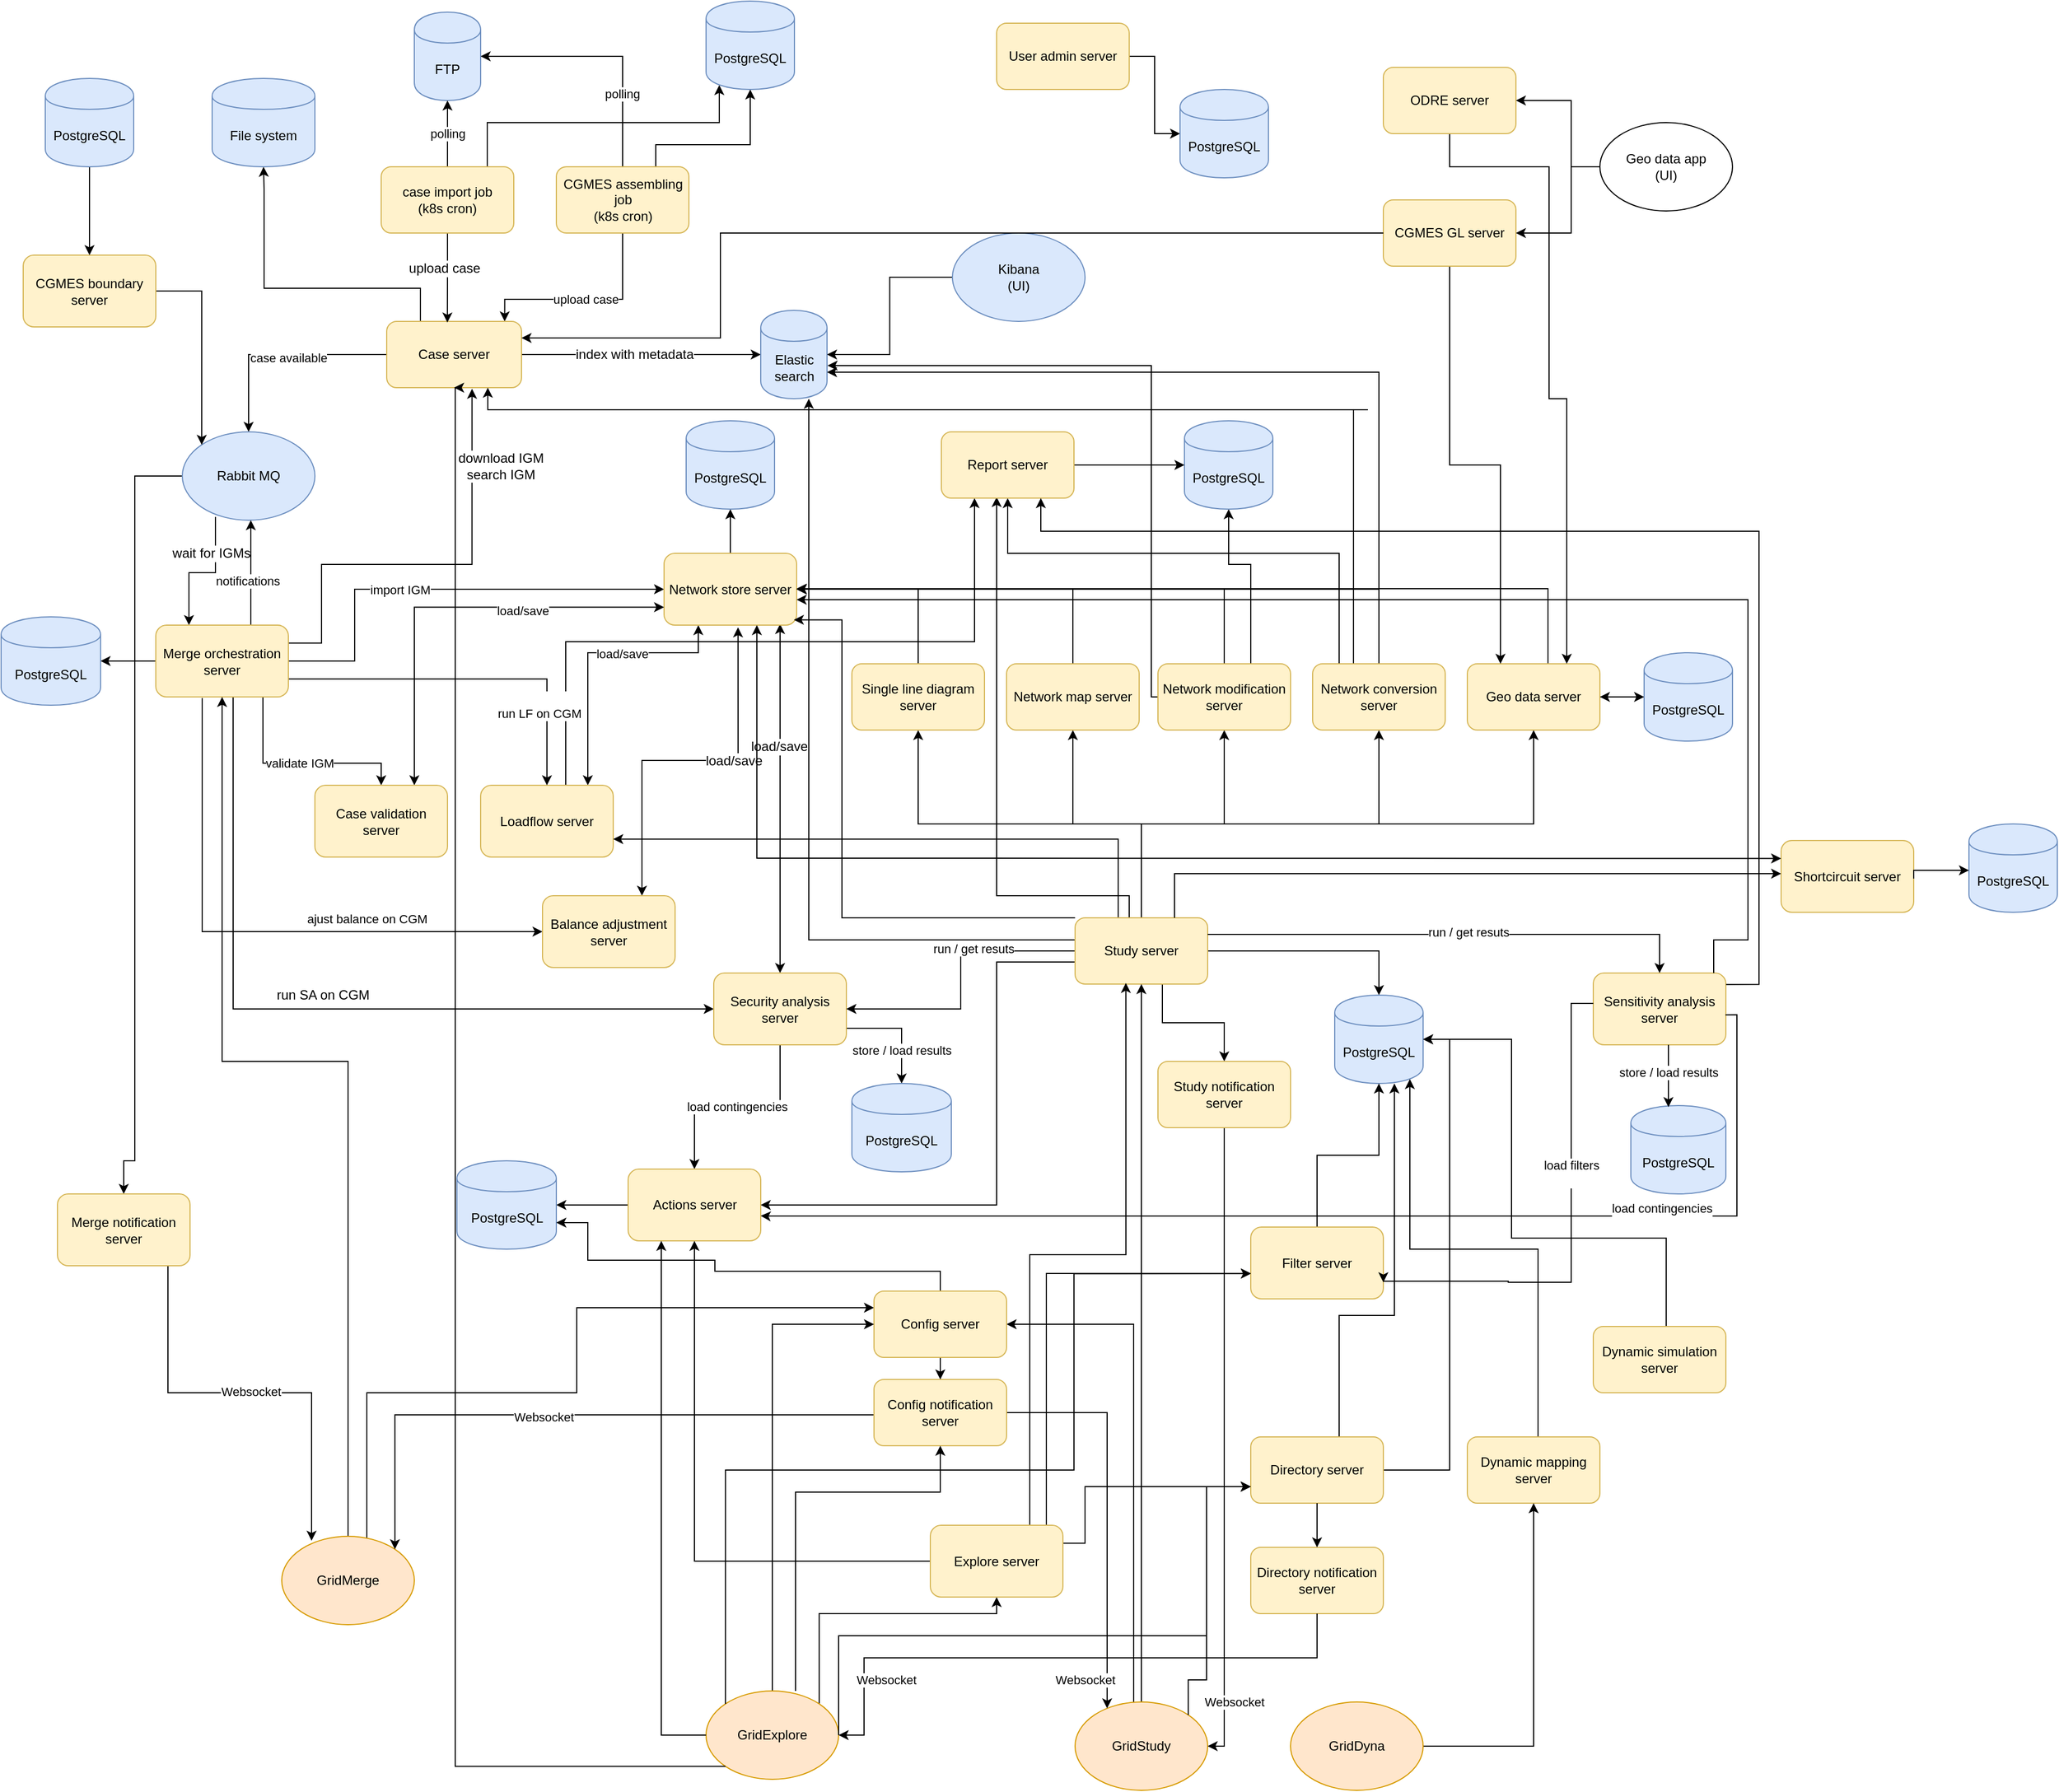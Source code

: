 <mxfile version="20.8.20" type="device"><diagram id="nZ52ACv4BuAKX4Gc4Oga" name="Page-1"><mxGraphModel dx="2002" dy="1135" grid="1" gridSize="10" guides="1" tooltips="1" connect="1" arrows="1" fold="1" page="1" pageScale="1" pageWidth="1654" pageHeight="2336" math="0" shadow="0"><root><mxCell id="0"/><mxCell id="1" parent="0"/><mxCell id="-lcH-714XWrCng2hsg_k-27" style="edgeStyle=orthogonalEdgeStyle;rounded=0;orthogonalLoop=1;jettySize=auto;html=1;strokeColor=#000000;fontColor=#000000;" parent="1" source="-lcH-714XWrCng2hsg_k-1" target="-lcH-714XWrCng2hsg_k-23" edge="1"><mxGeometry relative="1" as="geometry"/></mxCell><mxCell id="-lcH-714XWrCng2hsg_k-28" value="index with metadata" style="text;html=1;align=center;verticalAlign=middle;resizable=0;points=[];labelBackgroundColor=#ffffff;" parent="-lcH-714XWrCng2hsg_k-27" vertex="1" connectable="0"><mxGeometry x="0.434" relative="1" as="geometry"><mxPoint x="-53.5" as="offset"/></mxGeometry></mxCell><mxCell id="YNeChLyI82NpCaiBGggI-13" style="edgeStyle=orthogonalEdgeStyle;rounded=0;orthogonalLoop=1;jettySize=auto;html=1;startArrow=none;startFill=0;strokeColor=#000000;fontColor=#000000;" parent="1" source="-lcH-714XWrCng2hsg_k-1" target="-lcH-714XWrCng2hsg_k-2" edge="1"><mxGeometry relative="1" as="geometry"/></mxCell><mxCell id="YNeChLyI82NpCaiBGggI-14" value="case available" style="edgeLabel;html=1;align=center;verticalAlign=middle;resizable=0;points=[];fontColor=#000000;" parent="YNeChLyI82NpCaiBGggI-13" vertex="1" connectable="0"><mxGeometry x="-0.087" y="3" relative="1" as="geometry"><mxPoint as="offset"/></mxGeometry></mxCell><mxCell id="YNeChLyI82NpCaiBGggI-18" value="upload case" style="edgeStyle=orthogonalEdgeStyle;rounded=0;orthogonalLoop=1;jettySize=auto;html=1;entryX=0.5;entryY=1;entryDx=0;entryDy=0;startArrow=classic;startFill=1;strokeColor=#000000;fontColor=#000000;exitX=0.875;exitY=0;exitDx=0;exitDy=0;exitPerimeter=0;endArrow=none;endFill=0;" parent="1" source="-lcH-714XWrCng2hsg_k-1" target="YNeChLyI82NpCaiBGggI-17" edge="1"><mxGeometry relative="1" as="geometry"><Array as="points"><mxPoint x="525" y="270"/><mxPoint x="632" y="270"/></Array></mxGeometry></mxCell><mxCell id="gnLXbhwJznotGgnq6ZsX-46" style="edgeStyle=orthogonalEdgeStyle;rounded=0;orthogonalLoop=1;jettySize=auto;html=1;entryX=0.5;entryY=1;entryDx=0;entryDy=0;exitX=0.25;exitY=0;exitDx=0;exitDy=0;" parent="1" source="-lcH-714XWrCng2hsg_k-1" target="gnLXbhwJznotGgnq6ZsX-47" edge="1"><mxGeometry relative="1" as="geometry"><Array as="points"><mxPoint x="448" y="260"/><mxPoint x="307" y="260"/><mxPoint x="307" y="170"/></Array><mxPoint x="800" y="170" as="targetPoint"/><mxPoint x="400" y="270" as="sourcePoint"/></mxGeometry></mxCell><mxCell id="-lcH-714XWrCng2hsg_k-1" value="Case server" style="rounded=1;whiteSpace=wrap;html=1;fillColor=#fff2cc;strokeColor=#d6b656;" parent="1" vertex="1"><mxGeometry x="418" y="290" width="122" height="60" as="geometry"/></mxCell><mxCell id="-lcH-714XWrCng2hsg_k-19" style="edgeStyle=orthogonalEdgeStyle;rounded=0;orthogonalLoop=1;jettySize=auto;html=1;fontColor=#FF33FF;entryX=0.25;entryY=0;entryDx=0;entryDy=0;exitX=0.25;exitY=0.963;exitDx=0;exitDy=0;exitPerimeter=0;" parent="1" source="-lcH-714XWrCng2hsg_k-2" target="f9GNQP5eCho-4kWKBRWq-1" edge="1"><mxGeometry relative="1" as="geometry"><mxPoint x="234" y="470" as="sourcePoint"/><mxPoint x="269" y="520" as="targetPoint"/></mxGeometry></mxCell><mxCell id="-lcH-714XWrCng2hsg_k-20" value="wait for IGMs" style="text;html=1;align=center;verticalAlign=middle;resizable=0;points=[];labelBackgroundColor=#ffffff;" parent="-lcH-714XWrCng2hsg_k-19" vertex="1" connectable="0"><mxGeometry x="0.12" y="22" relative="1" as="geometry"><mxPoint x="13.54" y="-39.5" as="offset"/></mxGeometry></mxCell><mxCell id="YNeChLyI82NpCaiBGggI-10" style="edgeStyle=orthogonalEdgeStyle;rounded=0;orthogonalLoop=1;jettySize=auto;html=1;entryX=0.5;entryY=0;entryDx=0;entryDy=0;startArrow=none;startFill=0;exitX=0;exitY=0.5;exitDx=0;exitDy=0;" parent="1" source="-lcH-714XWrCng2hsg_k-2" target="YNeChLyI82NpCaiBGggI-9" edge="1"><mxGeometry relative="1" as="geometry"><Array as="points"><mxPoint x="190" y="430"/><mxPoint x="190" y="1050"/></Array></mxGeometry></mxCell><mxCell id="-lcH-714XWrCng2hsg_k-2" value="Rabbit MQ" style="ellipse;whiteSpace=wrap;html=1;fillColor=#dae8fc;strokeColor=#6c8ebf;" parent="1" vertex="1"><mxGeometry x="233" y="390" width="120" height="80" as="geometry"/></mxCell><mxCell id="-lcH-714XWrCng2hsg_k-8" value="FTP" style="shape=cylinder;whiteSpace=wrap;html=1;boundedLbl=1;backgroundOutline=1;fillColor=#dae8fc;strokeColor=#6c8ebf;" parent="1" vertex="1"><mxGeometry x="443" y="10" width="60" height="80" as="geometry"/></mxCell><mxCell id="-lcH-714XWrCng2hsg_k-13" style="edgeStyle=orthogonalEdgeStyle;rounded=0;orthogonalLoop=1;jettySize=auto;html=1;entryX=0.45;entryY=0.017;entryDx=0;entryDy=0;entryPerimeter=0;" parent="1" source="-lcH-714XWrCng2hsg_k-9" target="-lcH-714XWrCng2hsg_k-1" edge="1"><mxGeometry relative="1" as="geometry"/></mxCell><mxCell id="-lcH-714XWrCng2hsg_k-14" value="upload case" style="text;html=1;align=center;verticalAlign=middle;resizable=0;points=[];labelBackgroundColor=#ffffff;" parent="-lcH-714XWrCng2hsg_k-13" vertex="1" connectable="0"><mxGeometry x="-0.223" y="-3" relative="1" as="geometry"><mxPoint as="offset"/></mxGeometry></mxCell><mxCell id="f9GNQP5eCho-4kWKBRWq-10" style="edgeStyle=orthogonalEdgeStyle;rounded=0;orthogonalLoop=1;jettySize=auto;html=1;entryX=0.15;entryY=0.95;entryDx=0;entryDy=0;entryPerimeter=0;" parent="1" source="-lcH-714XWrCng2hsg_k-9" target="EGy42DPzkl6_A8lIJ_Wb-2" edge="1"><mxGeometry relative="1" as="geometry"><Array as="points"><mxPoint x="509" y="110"/><mxPoint x="719" y="110"/></Array><mxPoint x="720" y="60" as="targetPoint"/></mxGeometry></mxCell><mxCell id="YNeChLyI82NpCaiBGggI-22" value="polling" style="edgeStyle=orthogonalEdgeStyle;rounded=0;orthogonalLoop=1;jettySize=auto;html=1;entryX=0.5;entryY=1;entryDx=0;entryDy=0;startArrow=none;startFill=0;endArrow=classic;endFill=1;strokeColor=#000000;fontColor=#000000;" parent="1" source="-lcH-714XWrCng2hsg_k-9" target="-lcH-714XWrCng2hsg_k-8" edge="1"><mxGeometry relative="1" as="geometry"/></mxCell><mxCell id="-lcH-714XWrCng2hsg_k-9" value="&lt;div&gt;case import job&lt;br&gt;&lt;/div&gt;&lt;div&gt;(k8s cron)&lt;/div&gt;" style="rounded=1;whiteSpace=wrap;html=1;fillColor=#fff2cc;strokeColor=#d6b656;" parent="1" vertex="1"><mxGeometry x="413" y="150" width="120" height="60" as="geometry"/></mxCell><mxCell id="-lcH-714XWrCng2hsg_k-21" style="edgeStyle=orthogonalEdgeStyle;rounded=0;orthogonalLoop=1;jettySize=auto;html=1;entryX=0.633;entryY=1.017;entryDx=0;entryDy=0;entryPerimeter=0;exitX=1;exitY=0.25;exitDx=0;exitDy=0;" parent="1" source="f9GNQP5eCho-4kWKBRWq-1" target="-lcH-714XWrCng2hsg_k-1" edge="1"><mxGeometry relative="1" as="geometry"><Array as="points"><mxPoint x="359" y="581"/><mxPoint x="359" y="510"/><mxPoint x="495" y="510"/></Array></mxGeometry></mxCell><mxCell id="-lcH-714XWrCng2hsg_k-22" value="&lt;div&gt;download IGM&lt;/div&gt;&lt;div&gt;search IGM&lt;br&gt;&lt;/div&gt;" style="text;html=1;align=center;verticalAlign=middle;resizable=0;points=[];labelBackgroundColor=#ffffff;" parent="-lcH-714XWrCng2hsg_k-21" vertex="1" connectable="0"><mxGeometry x="0.368" y="1" relative="1" as="geometry"><mxPoint x="27" y="-56" as="offset"/></mxGeometry></mxCell><mxCell id="-lcH-714XWrCng2hsg_k-34" value="import IGM" style="edgeStyle=orthogonalEdgeStyle;rounded=0;orthogonalLoop=1;jettySize=auto;html=1;entryX=0;entryY=0.5;entryDx=0;entryDy=0;strokeColor=#000000;fontColor=#000000;exitX=1;exitY=0.5;exitDx=0;exitDy=0;" parent="1" source="f9GNQP5eCho-4kWKBRWq-1" target="-lcH-714XWrCng2hsg_k-30" edge="1"><mxGeometry x="-0.18" relative="1" as="geometry"><Array as="points"><mxPoint x="389" y="598"/><mxPoint x="389" y="533"/></Array><mxPoint as="offset"/></mxGeometry></mxCell><mxCell id="-lcH-714XWrCng2hsg_k-35" value="ajust balance on CGM" style="edgeStyle=orthogonalEdgeStyle;rounded=0;orthogonalLoop=1;jettySize=auto;html=1;entryX=0;entryY=0.5;entryDx=0;entryDy=0;strokeColor=#000000;fontColor=#000000;exitX=0.35;exitY=1.015;exitDx=0;exitDy=0;exitPerimeter=0;" parent="1" source="f9GNQP5eCho-4kWKBRWq-1" target="-lcH-714XWrCng2hsg_k-32" edge="1"><mxGeometry x="0.388" y="13" relative="1" as="geometry"><mxPoint y="1" as="offset"/></mxGeometry></mxCell><mxCell id="-lcH-714XWrCng2hsg_k-36" style="edgeStyle=orthogonalEdgeStyle;rounded=0;orthogonalLoop=1;jettySize=auto;html=1;exitX=0.583;exitY=1;exitDx=0;exitDy=0;entryX=0;entryY=0.5;entryDx=0;entryDy=0;strokeColor=#000000;fontColor=#000000;exitPerimeter=0;" parent="1" source="f9GNQP5eCho-4kWKBRWq-1" target="-lcH-714XWrCng2hsg_k-33" edge="1"><mxGeometry relative="1" as="geometry"/></mxCell><mxCell id="-lcH-714XWrCng2hsg_k-37" value="run SA on CGM" style="text;html=1;align=center;verticalAlign=middle;resizable=0;points=[];labelBackgroundColor=#ffffff;fontColor=#000000;" parent="-lcH-714XWrCng2hsg_k-36" vertex="1" connectable="0"><mxGeometry x="-0.3" relative="1" as="geometry"><mxPoint x="81" y="19" as="offset"/></mxGeometry></mxCell><mxCell id="-lcH-714XWrCng2hsg_k-50" value="validate IGM" style="edgeStyle=orthogonalEdgeStyle;rounded=0;orthogonalLoop=1;jettySize=auto;html=1;strokeColor=#000000;fontColor=#000000;exitX=0.808;exitY=1;exitDx=0;exitDy=0;entryX=0.5;entryY=0;entryDx=0;entryDy=0;exitPerimeter=0;" parent="1" source="f9GNQP5eCho-4kWKBRWq-1" target="YNeChLyI82NpCaiBGggI-1" edge="1"><mxGeometry relative="1" as="geometry"><mxPoint x="475" y="595" as="sourcePoint"/><mxPoint x="169" y="700" as="targetPoint"/><Array as="points"><mxPoint x="306" y="690"/><mxPoint x="413" y="690"/></Array></mxGeometry></mxCell><mxCell id="-lcH-714XWrCng2hsg_k-23" value="Elastic search" style="shape=cylinder;whiteSpace=wrap;html=1;boundedLbl=1;backgroundOutline=1;fillColor=#dae8fc;strokeColor=#6c8ebf;" parent="1" vertex="1"><mxGeometry x="756.5" y="280" width="60" height="80" as="geometry"/></mxCell><mxCell id="-lcH-714XWrCng2hsg_k-41" style="edgeStyle=orthogonalEdgeStyle;rounded=0;orthogonalLoop=1;jettySize=auto;html=1;strokeColor=#000000;fontColor=#000000;exitX=0.558;exitY=1.031;exitDx=0;exitDy=0;entryX=0.75;entryY=0;entryDx=0;entryDy=0;exitPerimeter=0;startArrow=classic;startFill=1;" parent="1" source="-lcH-714XWrCng2hsg_k-30" target="-lcH-714XWrCng2hsg_k-32" edge="1"><mxGeometry relative="1" as="geometry"/></mxCell><mxCell id="-lcH-714XWrCng2hsg_k-43" value="load/save" style="text;html=1;align=center;verticalAlign=middle;resizable=0;points=[];labelBackgroundColor=#ffffff;fontColor=#000000;" parent="-lcH-714XWrCng2hsg_k-41" vertex="1" connectable="0"><mxGeometry x="-0.237" relative="1" as="geometry"><mxPoint x="1" as="offset"/></mxGeometry></mxCell><mxCell id="-lcH-714XWrCng2hsg_k-42" style="edgeStyle=orthogonalEdgeStyle;rounded=0;orthogonalLoop=1;jettySize=auto;html=1;entryX=0.5;entryY=0;entryDx=0;entryDy=0;strokeColor=#000000;fontColor=#000000;exitX=0.875;exitY=0.985;exitDx=0;exitDy=0;exitPerimeter=0;startArrow=classic;startFill=1;" parent="1" source="-lcH-714XWrCng2hsg_k-30" target="-lcH-714XWrCng2hsg_k-33" edge="1"><mxGeometry relative="1" as="geometry"><mxPoint x="769" y="568" as="sourcePoint"/></mxGeometry></mxCell><mxCell id="-lcH-714XWrCng2hsg_k-44" value="load/save" style="text;html=1;align=center;verticalAlign=middle;resizable=0;points=[];labelBackgroundColor=#ffffff;fontColor=#000000;" parent="-lcH-714XWrCng2hsg_k-42" vertex="1" connectable="0"><mxGeometry x="-0.297" y="-1" relative="1" as="geometry"><mxPoint as="offset"/></mxGeometry></mxCell><mxCell id="-lcH-714XWrCng2hsg_k-48" style="edgeStyle=orthogonalEdgeStyle;rounded=0;orthogonalLoop=1;jettySize=auto;html=1;strokeColor=#000000;fontColor=#000000;entryX=0.5;entryY=1;entryDx=0;entryDy=0;" parent="1" source="-lcH-714XWrCng2hsg_k-30" target="EGy42DPzkl6_A8lIJ_Wb-3" edge="1"><mxGeometry relative="1" as="geometry"><mxPoint x="670" y="460" as="targetPoint"/></mxGeometry></mxCell><mxCell id="-lcH-714XWrCng2hsg_k-52" style="edgeStyle=orthogonalEdgeStyle;rounded=0;orthogonalLoop=1;jettySize=auto;html=1;strokeColor=#000000;fontColor=#000000;startArrow=classic;startFill=1;" parent="1" edge="1"><mxGeometry relative="1" as="geometry"><Array as="points"><mxPoint x="700" y="590"/><mxPoint x="600" y="590"/></Array><mxPoint x="700" y="565" as="sourcePoint"/><mxPoint x="600" y="710" as="targetPoint"/></mxGeometry></mxCell><mxCell id="f9GNQP5eCho-4kWKBRWq-14" value="load/save" style="edgeLabel;html=1;align=center;verticalAlign=middle;resizable=0;points=[];" parent="-lcH-714XWrCng2hsg_k-52" vertex="1" connectable="0"><mxGeometry x="-0.227" y="1" relative="1" as="geometry"><mxPoint as="offset"/></mxGeometry></mxCell><mxCell id="-lcH-714XWrCng2hsg_k-30" value="Network store server" style="rounded=1;whiteSpace=wrap;html=1;fillColor=#fff2cc;strokeColor=#d6b656;" parent="1" vertex="1"><mxGeometry x="669" y="500" width="120" height="65" as="geometry"/></mxCell><mxCell id="-lcH-714XWrCng2hsg_k-31" style="edgeStyle=orthogonalEdgeStyle;rounded=0;orthogonalLoop=1;jettySize=auto;html=1;exitX=0.5;exitY=1;exitDx=0;exitDy=0;strokeColor=#000000;fontColor=#000000;" parent="1" source="-lcH-714XWrCng2hsg_k-30" target="-lcH-714XWrCng2hsg_k-30" edge="1"><mxGeometry relative="1" as="geometry"/></mxCell><mxCell id="-lcH-714XWrCng2hsg_k-32" value="Balance adjustment server" style="rounded=1;whiteSpace=wrap;html=1;fillColor=#fff2cc;strokeColor=#d6b656;" parent="1" vertex="1"><mxGeometry x="559" y="810" width="120" height="65" as="geometry"/></mxCell><mxCell id="f9GNQP5eCho-4kWKBRWq-21" value="load contingencies" style="edgeStyle=orthogonalEdgeStyle;rounded=0;orthogonalLoop=1;jettySize=auto;html=1;" parent="1" source="-lcH-714XWrCng2hsg_k-33" target="f9GNQP5eCho-4kWKBRWq-18" edge="1"><mxGeometry relative="1" as="geometry"/></mxCell><mxCell id="gnLXbhwJznotGgnq6ZsX-56" value="store / load results" style="edgeStyle=orthogonalEdgeStyle;rounded=0;orthogonalLoop=1;jettySize=auto;html=1;" parent="1" source="-lcH-714XWrCng2hsg_k-33" target="gnLXbhwJznotGgnq6ZsX-55" edge="1"><mxGeometry y="-20" relative="1" as="geometry"><Array as="points"><mxPoint x="884" y="930"/></Array><mxPoint x="20" y="20" as="offset"/></mxGeometry></mxCell><mxCell id="-lcH-714XWrCng2hsg_k-33" value="Security analysis server" style="rounded=1;whiteSpace=wrap;html=1;fillColor=#fff2cc;strokeColor=#d6b656;" parent="1" vertex="1"><mxGeometry x="714" y="880" width="120" height="65" as="geometry"/></mxCell><mxCell id="hC_RuYK1lBQlacndvNK2-4" style="edgeStyle=orthogonalEdgeStyle;rounded=0;orthogonalLoop=1;jettySize=auto;html=1;entryX=0.25;entryY=1;entryDx=0;entryDy=0;" parent="1" source="-lcH-714XWrCng2hsg_k-49" target="hC_RuYK1lBQlacndvNK2-1" edge="1"><mxGeometry relative="1" as="geometry"><Array as="points"><mxPoint x="580" y="580"/><mxPoint x="950" y="580"/></Array></mxGeometry></mxCell><mxCell id="-lcH-714XWrCng2hsg_k-49" value="Loadflow server" style="rounded=1;whiteSpace=wrap;html=1;fillColor=#fff2cc;strokeColor=#d6b656;" parent="1" vertex="1"><mxGeometry x="503" y="710" width="120" height="65" as="geometry"/></mxCell><mxCell id="f9GNQP5eCho-4kWKBRWq-4" style="edgeStyle=orthogonalEdgeStyle;rounded=0;orthogonalLoop=1;jettySize=auto;html=1;" parent="1" target="-lcH-714XWrCng2hsg_k-2" edge="1"><mxGeometry relative="1" as="geometry"><mxPoint x="295" y="565" as="sourcePoint"/><mxPoint x="295" y="470" as="targetPoint"/><Array as="points"><mxPoint x="295" y="500"/><mxPoint x="295" y="500"/></Array></mxGeometry></mxCell><mxCell id="f9GNQP5eCho-4kWKBRWq-5" value="&lt;font&gt;notifications&lt;/font&gt;" style="edgeLabel;html=1;align=center;verticalAlign=middle;resizable=0;points=[];" parent="f9GNQP5eCho-4kWKBRWq-4" vertex="1" connectable="0"><mxGeometry x="-0.157" y="3" relative="1" as="geometry"><mxPoint as="offset"/></mxGeometry></mxCell><mxCell id="f9GNQP5eCho-4kWKBRWq-11" style="edgeStyle=orthogonalEdgeStyle;rounded=0;orthogonalLoop=1;jettySize=auto;html=1;" parent="1" source="f9GNQP5eCho-4kWKBRWq-1" target="f9GNQP5eCho-4kWKBRWq-6" edge="1"><mxGeometry relative="1" as="geometry"/></mxCell><mxCell id="YNeChLyI82NpCaiBGggI-7" style="edgeStyle=orthogonalEdgeStyle;rounded=0;orthogonalLoop=1;jettySize=auto;html=1;entryX=0.5;entryY=0;entryDx=0;entryDy=0;startArrow=none;startFill=0;exitX=1;exitY=0.75;exitDx=0;exitDy=0;" parent="1" source="f9GNQP5eCho-4kWKBRWq-1" target="-lcH-714XWrCng2hsg_k-49" edge="1"><mxGeometry relative="1" as="geometry"/></mxCell><mxCell id="YNeChLyI82NpCaiBGggI-8" value="&lt;br&gt;run LF on CGM" style="edgeLabel;html=1;align=center;verticalAlign=middle;resizable=0;points=[];" parent="YNeChLyI82NpCaiBGggI-7" vertex="1" connectable="0"><mxGeometry x="0.075" y="-4" relative="1" as="geometry"><mxPoint x="49" y="19.71" as="offset"/></mxGeometry></mxCell><mxCell id="f9GNQP5eCho-4kWKBRWq-1" value="Merge orchestration server" style="rounded=1;whiteSpace=wrap;html=1;fillColor=#fff2cc;strokeColor=#d6b656;" parent="1" vertex="1"><mxGeometry x="209" y="565" width="120" height="65" as="geometry"/></mxCell><mxCell id="f9GNQP5eCho-4kWKBRWq-6" value="PostgreSQL" style="shape=cylinder;whiteSpace=wrap;html=1;boundedLbl=1;backgroundOutline=1;fillColor=#dae8fc;strokeColor=#6c8ebf;" parent="1" vertex="1"><mxGeometry x="69" y="557.5" width="90" height="80" as="geometry"/></mxCell><mxCell id="f9GNQP5eCho-4kWKBRWq-20" style="edgeStyle=orthogonalEdgeStyle;rounded=0;orthogonalLoop=1;jettySize=auto;html=1;entryX=1;entryY=0.5;entryDx=0;entryDy=0;" parent="1" source="f9GNQP5eCho-4kWKBRWq-18" target="f9GNQP5eCho-4kWKBRWq-19" edge="1"><mxGeometry relative="1" as="geometry"/></mxCell><mxCell id="f9GNQP5eCho-4kWKBRWq-18" value="Actions server" style="rounded=1;whiteSpace=wrap;html=1;fillColor=#fff2cc;strokeColor=#d6b656;" parent="1" vertex="1"><mxGeometry x="636.5" y="1057.5" width="120" height="65" as="geometry"/></mxCell><mxCell id="f9GNQP5eCho-4kWKBRWq-19" value="PostgreSQL" style="shape=cylinder;whiteSpace=wrap;html=1;boundedLbl=1;backgroundOutline=1;fillColor=#dae8fc;strokeColor=#6c8ebf;" parent="1" vertex="1"><mxGeometry x="481.5" y="1050" width="90" height="80" as="geometry"/></mxCell><mxCell id="YNeChLyI82NpCaiBGggI-4" style="edgeStyle=orthogonalEdgeStyle;rounded=0;orthogonalLoop=1;jettySize=auto;html=1;exitX=0.75;exitY=0;exitDx=0;exitDy=0;entryX=0;entryY=0.75;entryDx=0;entryDy=0;startArrow=classic;startFill=1;" parent="1" source="YNeChLyI82NpCaiBGggI-1" target="-lcH-714XWrCng2hsg_k-30" edge="1"><mxGeometry relative="1" as="geometry"/></mxCell><mxCell id="YNeChLyI82NpCaiBGggI-5" value="load/save" style="edgeLabel;html=1;align=center;verticalAlign=middle;resizable=0;points=[];" parent="YNeChLyI82NpCaiBGggI-4" vertex="1" connectable="0"><mxGeometry x="0.339" y="-3" relative="1" as="geometry"><mxPoint as="offset"/></mxGeometry></mxCell><mxCell id="YNeChLyI82NpCaiBGggI-1" value="Case validation server" style="rounded=1;whiteSpace=wrap;html=1;fillColor=#fff2cc;strokeColor=#d6b656;" parent="1" vertex="1"><mxGeometry x="353" y="710" width="120" height="65" as="geometry"/></mxCell><mxCell id="YNeChLyI82NpCaiBGggI-15" style="edgeStyle=orthogonalEdgeStyle;rounded=0;orthogonalLoop=1;jettySize=auto;html=1;entryX=0.225;entryY=0.05;entryDx=0;entryDy=0;startArrow=none;startFill=0;strokeColor=#000000;fontColor=#000000;exitX=0.25;exitY=1;exitDx=0;exitDy=0;entryPerimeter=0;" parent="1" source="YNeChLyI82NpCaiBGggI-9" target="gnLXbhwJznotGgnq6ZsX-35" edge="1"><mxGeometry relative="1" as="geometry"><mxPoint x="149" y="175" as="targetPoint"/><Array as="points"><mxPoint x="220" y="1115"/><mxPoint x="220" y="1260"/><mxPoint x="350" y="1260"/></Array></mxGeometry></mxCell><mxCell id="YNeChLyI82NpCaiBGggI-16" value="Websocket" style="edgeLabel;html=1;align=center;verticalAlign=middle;resizable=0;points=[];fontColor=#000000;" parent="YNeChLyI82NpCaiBGggI-15" vertex="1" connectable="0"><mxGeometry x="0.255" y="1" relative="1" as="geometry"><mxPoint as="offset"/></mxGeometry></mxCell><mxCell id="YNeChLyI82NpCaiBGggI-9" value="Merge notification server" style="rounded=1;whiteSpace=wrap;html=1;fillColor=#fff2cc;strokeColor=#d6b656;" parent="1" vertex="1"><mxGeometry x="120" y="1080" width="120" height="65" as="geometry"/></mxCell><mxCell id="YNeChLyI82NpCaiBGggI-19" style="edgeStyle=orthogonalEdgeStyle;rounded=0;orthogonalLoop=1;jettySize=auto;html=1;startArrow=none;startFill=0;strokeColor=#000000;fontColor=#000000;exitX=0.75;exitY=0;exitDx=0;exitDy=0;" parent="1" source="YNeChLyI82NpCaiBGggI-17" target="EGy42DPzkl6_A8lIJ_Wb-2" edge="1"><mxGeometry relative="1" as="geometry"><mxPoint x="824" y="90" as="targetPoint"/><Array as="points"><mxPoint x="662" y="130"/><mxPoint x="747" y="130"/></Array></mxGeometry></mxCell><mxCell id="YNeChLyI82NpCaiBGggI-20" style="edgeStyle=orthogonalEdgeStyle;rounded=0;orthogonalLoop=1;jettySize=auto;html=1;entryX=1;entryY=0.5;entryDx=0;entryDy=0;startArrow=none;startFill=0;strokeColor=#000000;fontColor=#000000;exitX=0.5;exitY=0;exitDx=0;exitDy=0;" parent="1" source="YNeChLyI82NpCaiBGggI-17" target="-lcH-714XWrCng2hsg_k-8" edge="1"><mxGeometry relative="1" as="geometry"/></mxCell><mxCell id="YNeChLyI82NpCaiBGggI-21" value="polling" style="edgeLabel;html=1;align=center;verticalAlign=middle;resizable=0;points=[];fontColor=#000000;" parent="YNeChLyI82NpCaiBGggI-20" vertex="1" connectable="0"><mxGeometry x="-0.422" y="2" relative="1" as="geometry"><mxPoint x="1" as="offset"/></mxGeometry></mxCell><mxCell id="YNeChLyI82NpCaiBGggI-17" value="&lt;div&gt;CGMES assembling job&lt;br&gt;&lt;/div&gt;&lt;div&gt;(k8s cron)&lt;/div&gt;" style="rounded=1;whiteSpace=wrap;html=1;fillColor=#fff2cc;strokeColor=#d6b656;" parent="1" vertex="1"><mxGeometry x="571.5" y="150" width="120" height="60" as="geometry"/></mxCell><mxCell id="gnLXbhwJznotGgnq6ZsX-18" style="edgeStyle=orthogonalEdgeStyle;rounded=0;orthogonalLoop=1;jettySize=auto;html=1;entryX=0.5;entryY=0;entryDx=0;entryDy=0;" parent="1" source="gnLXbhwJznotGgnq6ZsX-1" target="O9p13swTpiDcD9dTKe2k-17" edge="1"><mxGeometry relative="1" as="geometry"><Array as="points"><mxPoint x="1316" y="860"/></Array></mxGeometry></mxCell><mxCell id="gnLXbhwJznotGgnq6ZsX-19" style="edgeStyle=orthogonalEdgeStyle;rounded=0;orthogonalLoop=1;jettySize=auto;html=1;entryX=0.5;entryY=1;entryDx=0;entryDy=0;exitX=0.5;exitY=0;exitDx=0;exitDy=0;" parent="1" source="gnLXbhwJznotGgnq6ZsX-1" target="gnLXbhwJznotGgnq6ZsX-2" edge="1"><mxGeometry relative="1" as="geometry"/></mxCell><mxCell id="gnLXbhwJznotGgnq6ZsX-20" style="edgeStyle=orthogonalEdgeStyle;rounded=0;orthogonalLoop=1;jettySize=auto;html=1;entryX=0.5;entryY=1;entryDx=0;entryDy=0;" parent="1" source="gnLXbhwJznotGgnq6ZsX-1" target="gnLXbhwJznotGgnq6ZsX-5" edge="1"><mxGeometry relative="1" as="geometry"/></mxCell><mxCell id="gnLXbhwJznotGgnq6ZsX-21" style="edgeStyle=orthogonalEdgeStyle;rounded=0;orthogonalLoop=1;jettySize=auto;html=1;" parent="1" source="gnLXbhwJznotGgnq6ZsX-1" target="gnLXbhwJznotGgnq6ZsX-4" edge="1"><mxGeometry relative="1" as="geometry"/></mxCell><mxCell id="gnLXbhwJznotGgnq6ZsX-22" style="edgeStyle=orthogonalEdgeStyle;rounded=0;orthogonalLoop=1;jettySize=auto;html=1;exitX=0.5;exitY=0;exitDx=0;exitDy=0;" parent="1" source="gnLXbhwJznotGgnq6ZsX-1" target="gnLXbhwJznotGgnq6ZsX-3" edge="1"><mxGeometry relative="1" as="geometry"/></mxCell><mxCell id="gnLXbhwJznotGgnq6ZsX-23" style="edgeStyle=orthogonalEdgeStyle;rounded=0;orthogonalLoop=1;jettySize=auto;html=1;exitX=0.5;exitY=0;exitDx=0;exitDy=0;" parent="1" source="gnLXbhwJznotGgnq6ZsX-1" target="gnLXbhwJznotGgnq6ZsX-7" edge="1"><mxGeometry relative="1" as="geometry"/></mxCell><mxCell id="gnLXbhwJznotGgnq6ZsX-52" style="edgeStyle=orthogonalEdgeStyle;rounded=0;orthogonalLoop=1;jettySize=auto;html=1;entryX=1;entryY=0.75;entryDx=0;entryDy=0;" parent="1" source="gnLXbhwJznotGgnq6ZsX-1" target="-lcH-714XWrCng2hsg_k-49" edge="1"><mxGeometry relative="1" as="geometry"><Array as="points"><mxPoint x="1080" y="759"/></Array></mxGeometry></mxCell><mxCell id="gnLXbhwJznotGgnq6ZsX-53" style="edgeStyle=orthogonalEdgeStyle;rounded=0;orthogonalLoop=1;jettySize=auto;html=1;entryX=1;entryY=0.5;entryDx=0;entryDy=0;" parent="1" source="gnLXbhwJznotGgnq6ZsX-1" target="-lcH-714XWrCng2hsg_k-33" edge="1"><mxGeometry relative="1" as="geometry"/></mxCell><mxCell id="gnLXbhwJznotGgnq6ZsX-57" value="run / get resuts" style="edgeLabel;html=1;align=center;verticalAlign=middle;resizable=0;points=[];" parent="gnLXbhwJznotGgnq6ZsX-53" vertex="1" connectable="0"><mxGeometry x="-0.291" y="-2" relative="1" as="geometry"><mxPoint as="offset"/></mxGeometry></mxCell><mxCell id="gnLXbhwJznotGgnq6ZsX-54" style="edgeStyle=orthogonalEdgeStyle;rounded=0;orthogonalLoop=1;jettySize=auto;html=1;entryX=1;entryY=0.5;entryDx=0;entryDy=0;" parent="1" source="gnLXbhwJznotGgnq6ZsX-1" target="f9GNQP5eCho-4kWKBRWq-18" edge="1"><mxGeometry relative="1" as="geometry"><Array as="points"><mxPoint x="970" y="870"/><mxPoint x="970" y="1090"/></Array></mxGeometry></mxCell><mxCell id="O9p13swTpiDcD9dTKe2k-13" style="edgeStyle=orthogonalEdgeStyle;rounded=0;orthogonalLoop=1;jettySize=auto;html=1;" parent="1" source="gnLXbhwJznotGgnq6ZsX-1" target="O9p13swTpiDcD9dTKe2k-2" edge="1"><mxGeometry relative="1" as="geometry"><Array as="points"><mxPoint x="1120" y="925"/><mxPoint x="1176" y="925"/></Array></mxGeometry></mxCell><mxCell id="qp7J1lhOK_fcD2x9cmu0-13" style="edgeStyle=orthogonalEdgeStyle;rounded=0;orthogonalLoop=1;jettySize=auto;html=1;exitX=0;exitY=0;exitDx=0;exitDy=0;entryX=0.979;entryY=0.926;entryDx=0;entryDy=0;entryPerimeter=0;" parent="1" source="gnLXbhwJznotGgnq6ZsX-1" target="-lcH-714XWrCng2hsg_k-30" edge="1"><mxGeometry relative="1" as="geometry"><Array as="points"><mxPoint x="830" y="830"/><mxPoint x="830" y="560"/></Array><mxPoint x="790" y="560" as="targetPoint"/></mxGeometry></mxCell><mxCell id="hC_RuYK1lBQlacndvNK2-6" style="edgeStyle=orthogonalEdgeStyle;rounded=0;orthogonalLoop=1;jettySize=auto;html=1;" parent="1" source="gnLXbhwJznotGgnq6ZsX-1" edge="1"><mxGeometry relative="1" as="geometry"><mxPoint x="970" y="449" as="targetPoint"/><Array as="points"><mxPoint x="1090" y="810"/><mxPoint x="970" y="810"/><mxPoint x="970" y="449"/></Array></mxGeometry></mxCell><mxCell id="hC_RuYK1lBQlacndvNK2-9" style="edgeStyle=orthogonalEdgeStyle;rounded=0;orthogonalLoop=1;jettySize=auto;html=1;" parent="1" source="gnLXbhwJznotGgnq6ZsX-1" target="-lcH-714XWrCng2hsg_k-23" edge="1"><mxGeometry relative="1" as="geometry"><Array as="points"><mxPoint x="800" y="850"/></Array></mxGeometry></mxCell><mxCell id="gnLXbhwJznotGgnq6ZsX-1" value="Study server" style="rounded=1;whiteSpace=wrap;html=1;fillColor=#fff2cc;strokeColor=#d6b656;" parent="1" vertex="1"><mxGeometry x="1041" y="830" width="120" height="60" as="geometry"/></mxCell><mxCell id="gnLXbhwJznotGgnq6ZsX-8" style="edgeStyle=orthogonalEdgeStyle;rounded=0;orthogonalLoop=1;jettySize=auto;html=1;entryX=1;entryY=0.5;entryDx=0;entryDy=0;exitX=0.5;exitY=0;exitDx=0;exitDy=0;" parent="1" source="gnLXbhwJznotGgnq6ZsX-2" target="-lcH-714XWrCng2hsg_k-30" edge="1"><mxGeometry relative="1" as="geometry"/></mxCell><mxCell id="gnLXbhwJznotGgnq6ZsX-2" value="Single line diagram server" style="rounded=1;whiteSpace=wrap;html=1;fillColor=#fff2cc;strokeColor=#d6b656;" parent="1" vertex="1"><mxGeometry x="839" y="600" width="120" height="60" as="geometry"/></mxCell><mxCell id="gnLXbhwJznotGgnq6ZsX-13" style="edgeStyle=orthogonalEdgeStyle;rounded=0;orthogonalLoop=1;jettySize=auto;html=1;entryX=1;entryY=0.5;entryDx=0;entryDy=0;exitX=0.5;exitY=0;exitDx=0;exitDy=0;" parent="1" source="gnLXbhwJznotGgnq6ZsX-3" target="-lcH-714XWrCng2hsg_k-30" edge="1"><mxGeometry relative="1" as="geometry"/></mxCell><mxCell id="gnLXbhwJznotGgnq6ZsX-25" style="edgeStyle=orthogonalEdgeStyle;rounded=0;orthogonalLoop=1;jettySize=auto;html=1;entryX=0.75;entryY=1;entryDx=0;entryDy=0;exitX=0.308;exitY=0;exitDx=0;exitDy=0;exitPerimeter=0;" parent="1" source="gnLXbhwJznotGgnq6ZsX-3" target="-lcH-714XWrCng2hsg_k-1" edge="1"><mxGeometry relative="1" as="geometry"><Array as="points"><mxPoint x="1306" y="370"/><mxPoint x="508" y="370"/></Array></mxGeometry></mxCell><mxCell id="hC_RuYK1lBQlacndvNK2-3" style="edgeStyle=orthogonalEdgeStyle;rounded=0;orthogonalLoop=1;jettySize=auto;html=1;entryX=0.5;entryY=1;entryDx=0;entryDy=0;" parent="1" source="gnLXbhwJznotGgnq6ZsX-3" target="hC_RuYK1lBQlacndvNK2-1" edge="1"><mxGeometry relative="1" as="geometry"><Array as="points"><mxPoint x="1280" y="500"/><mxPoint x="980" y="500"/></Array></mxGeometry></mxCell><mxCell id="hC_RuYK1lBQlacndvNK2-7" style="edgeStyle=orthogonalEdgeStyle;rounded=0;orthogonalLoop=1;jettySize=auto;html=1;entryX=1;entryY=0.7;entryDx=0;entryDy=0;" parent="1" source="gnLXbhwJznotGgnq6ZsX-3" target="-lcH-714XWrCng2hsg_k-23" edge="1"><mxGeometry relative="1" as="geometry"><Array as="points"><mxPoint x="1316" y="336"/></Array></mxGeometry></mxCell><mxCell id="gnLXbhwJznotGgnq6ZsX-3" value="Network conversion server" style="rounded=1;whiteSpace=wrap;html=1;fillColor=#fff2cc;strokeColor=#d6b656;" parent="1" vertex="1"><mxGeometry x="1256" y="600" width="120" height="60" as="geometry"/></mxCell><mxCell id="gnLXbhwJznotGgnq6ZsX-10" style="edgeStyle=orthogonalEdgeStyle;rounded=0;orthogonalLoop=1;jettySize=auto;html=1;entryX=1;entryY=0.5;entryDx=0;entryDy=0;exitX=0.5;exitY=0;exitDx=0;exitDy=0;" parent="1" source="gnLXbhwJznotGgnq6ZsX-4" target="-lcH-714XWrCng2hsg_k-30" edge="1"><mxGeometry relative="1" as="geometry"/></mxCell><mxCell id="O9p13swTpiDcD9dTKe2k-23" style="edgeStyle=orthogonalEdgeStyle;rounded=0;orthogonalLoop=1;jettySize=auto;html=1;entryX=0.5;entryY=1;entryDx=0;entryDy=0;" parent="1" source="gnLXbhwJznotGgnq6ZsX-4" target="O9p13swTpiDcD9dTKe2k-22" edge="1"><mxGeometry relative="1" as="geometry"><Array as="points"><mxPoint x="1200" y="510"/><mxPoint x="1180" y="510"/></Array></mxGeometry></mxCell><mxCell id="hC_RuYK1lBQlacndvNK2-8" style="edgeStyle=orthogonalEdgeStyle;rounded=0;orthogonalLoop=1;jettySize=auto;html=1;entryX=1.008;entryY=0.625;entryDx=0;entryDy=0;entryPerimeter=0;" parent="1" source="gnLXbhwJznotGgnq6ZsX-4" target="-lcH-714XWrCng2hsg_k-23" edge="1"><mxGeometry relative="1" as="geometry"><Array as="points"><mxPoint x="1110" y="630"/><mxPoint x="1110" y="330"/></Array></mxGeometry></mxCell><mxCell id="gnLXbhwJznotGgnq6ZsX-4" value="Network modification server" style="rounded=1;whiteSpace=wrap;html=1;fillColor=#fff2cc;strokeColor=#d6b656;" parent="1" vertex="1"><mxGeometry x="1116" y="600" width="120" height="60" as="geometry"/></mxCell><mxCell id="gnLXbhwJznotGgnq6ZsX-9" style="edgeStyle=orthogonalEdgeStyle;rounded=0;orthogonalLoop=1;jettySize=auto;html=1;entryX=1;entryY=0.5;entryDx=0;entryDy=0;exitX=0.5;exitY=0;exitDx=0;exitDy=0;" parent="1" source="gnLXbhwJznotGgnq6ZsX-5" target="-lcH-714XWrCng2hsg_k-30" edge="1"><mxGeometry relative="1" as="geometry"/></mxCell><mxCell id="gnLXbhwJznotGgnq6ZsX-5" value="Network map server" style="rounded=1;whiteSpace=wrap;html=1;fillColor=#fff2cc;strokeColor=#d6b656;" parent="1" vertex="1"><mxGeometry x="979" y="600" width="120" height="60" as="geometry"/></mxCell><mxCell id="gnLXbhwJznotGgnq6ZsX-14" style="edgeStyle=orthogonalEdgeStyle;rounded=0;orthogonalLoop=1;jettySize=auto;html=1;exitX=0.5;exitY=0;exitDx=0;exitDy=0;" parent="1" edge="1"><mxGeometry relative="1" as="geometry"><mxPoint x="789" y="532" as="targetPoint"/><mxPoint x="1469" y="602" as="sourcePoint"/><Array as="points"><mxPoint x="1469" y="532"/></Array></mxGeometry></mxCell><mxCell id="gnLXbhwJznotGgnq6ZsX-16" style="edgeStyle=orthogonalEdgeStyle;rounded=0;orthogonalLoop=1;jettySize=auto;html=1;" parent="1" source="gnLXbhwJznotGgnq6ZsX-7" target="gnLXbhwJznotGgnq6ZsX-15" edge="1"><mxGeometry relative="1" as="geometry"/></mxCell><mxCell id="gnLXbhwJznotGgnq6ZsX-7" value="Geo data server" style="rounded=1;whiteSpace=wrap;html=1;fillColor=#fff2cc;strokeColor=#d6b656;" parent="1" vertex="1"><mxGeometry x="1396" y="600" width="120" height="60" as="geometry"/></mxCell><mxCell id="XBf4na7JJHluZW0s8QIg-4" value="" style="edgeStyle=orthogonalEdgeStyle;rounded=0;orthogonalLoop=1;jettySize=auto;html=1;" edge="1" parent="1" source="gnLXbhwJznotGgnq6ZsX-15" target="gnLXbhwJznotGgnq6ZsX-7"><mxGeometry relative="1" as="geometry"/></mxCell><mxCell id="gnLXbhwJznotGgnq6ZsX-15" value="PostgreSQL" style="shape=cylinder;whiteSpace=wrap;html=1;boundedLbl=1;backgroundOutline=1;fillColor=#dae8fc;strokeColor=#6c8ebf;" parent="1" vertex="1"><mxGeometry x="1556" y="590" width="80" height="80" as="geometry"/></mxCell><mxCell id="gnLXbhwJznotGgnq6ZsX-28" style="edgeStyle=orthogonalEdgeStyle;rounded=0;orthogonalLoop=1;jettySize=auto;html=1;entryX=0.25;entryY=0;entryDx=0;entryDy=0;" parent="1" source="gnLXbhwJznotGgnq6ZsX-26" target="gnLXbhwJznotGgnq6ZsX-7" edge="1"><mxGeometry relative="1" as="geometry"/></mxCell><mxCell id="gnLXbhwJznotGgnq6ZsX-26" value="CGMES GL server" style="rounded=1;whiteSpace=wrap;html=1;fillColor=#fff2cc;strokeColor=#d6b656;" parent="1" vertex="1"><mxGeometry x="1320" y="180" width="120" height="60" as="geometry"/></mxCell><mxCell id="gnLXbhwJznotGgnq6ZsX-29" style="edgeStyle=orthogonalEdgeStyle;rounded=0;orthogonalLoop=1;jettySize=auto;html=1;entryX=0.75;entryY=0;entryDx=0;entryDy=0;exitX=0.5;exitY=1;exitDx=0;exitDy=0;" parent="1" source="gnLXbhwJznotGgnq6ZsX-27" target="gnLXbhwJznotGgnq6ZsX-7" edge="1"><mxGeometry relative="1" as="geometry"><Array as="points"><mxPoint x="1380" y="150"/><mxPoint x="1470" y="150"/><mxPoint x="1470" y="360"/><mxPoint x="1486" y="360"/></Array></mxGeometry></mxCell><mxCell id="gnLXbhwJznotGgnq6ZsX-27" value="ODRE server" style="rounded=1;whiteSpace=wrap;html=1;fillColor=#fff2cc;strokeColor=#d6b656;" parent="1" vertex="1"><mxGeometry x="1320" y="60" width="120" height="60" as="geometry"/></mxCell><mxCell id="gnLXbhwJznotGgnq6ZsX-32" style="edgeStyle=orthogonalEdgeStyle;rounded=0;orthogonalLoop=1;jettySize=auto;html=1;exitX=0;exitY=0.5;exitDx=0;exitDy=0;" parent="1" source="gnLXbhwJznotGgnq6ZsX-31" target="gnLXbhwJznotGgnq6ZsX-26" edge="1"><mxGeometry relative="1" as="geometry"><Array as="points"><mxPoint x="1490" y="150"/><mxPoint x="1490" y="210"/></Array></mxGeometry></mxCell><mxCell id="gnLXbhwJznotGgnq6ZsX-33" style="edgeStyle=orthogonalEdgeStyle;rounded=0;orthogonalLoop=1;jettySize=auto;html=1;entryX=1;entryY=0.5;entryDx=0;entryDy=0;exitX=0;exitY=0.5;exitDx=0;exitDy=0;" parent="1" source="gnLXbhwJznotGgnq6ZsX-31" target="gnLXbhwJznotGgnq6ZsX-27" edge="1"><mxGeometry relative="1" as="geometry"><Array as="points"><mxPoint x="1490" y="150"/><mxPoint x="1490" y="90"/></Array></mxGeometry></mxCell><mxCell id="gnLXbhwJznotGgnq6ZsX-31" value="&lt;div&gt;Geo data app &lt;br&gt;&lt;/div&gt;&lt;div&gt;(UI)&lt;/div&gt;" style="ellipse;whiteSpace=wrap;html=1;" parent="1" vertex="1"><mxGeometry x="1516" y="110" width="120" height="80" as="geometry"/></mxCell><mxCell id="gnLXbhwJznotGgnq6ZsX-37" style="edgeStyle=orthogonalEdgeStyle;rounded=0;orthogonalLoop=1;jettySize=auto;html=1;entryX=0.5;entryY=1;entryDx=0;entryDy=0;" parent="1" source="gnLXbhwJznotGgnq6ZsX-35" target="f9GNQP5eCho-4kWKBRWq-1" edge="1"><mxGeometry relative="1" as="geometry"><Array as="points"><mxPoint x="383" y="960"/><mxPoint x="269" y="960"/></Array></mxGeometry></mxCell><mxCell id="O9p13swTpiDcD9dTKe2k-8" style="edgeStyle=orthogonalEdgeStyle;rounded=0;orthogonalLoop=1;jettySize=auto;html=1;entryX=0;entryY=0.25;entryDx=0;entryDy=0;" parent="1" source="gnLXbhwJznotGgnq6ZsX-35" target="O9p13swTpiDcD9dTKe2k-1" edge="1"><mxGeometry relative="1" as="geometry"><Array as="points"><mxPoint x="400" y="1260"/><mxPoint x="590" y="1260"/><mxPoint x="590" y="1183"/></Array></mxGeometry></mxCell><mxCell id="gnLXbhwJznotGgnq6ZsX-35" value="GridMerge" style="ellipse;whiteSpace=wrap;html=1;fillColor=#ffe6cc;strokeColor=#d79b00;" parent="1" vertex="1"><mxGeometry x="323" y="1390" width="120" height="80" as="geometry"/></mxCell><mxCell id="gnLXbhwJznotGgnq6ZsX-47" value="File system" style="shape=cylinder;whiteSpace=wrap;html=1;boundedLbl=1;backgroundOutline=1;fillColor=#dae8fc;strokeColor=#6c8ebf;" parent="1" vertex="1"><mxGeometry x="260" y="70" width="93" height="80" as="geometry"/></mxCell><mxCell id="gnLXbhwJznotGgnq6ZsX-49" style="edgeStyle=orthogonalEdgeStyle;rounded=0;orthogonalLoop=1;jettySize=auto;html=1;entryX=1;entryY=0.5;entryDx=0;entryDy=0;" parent="1" source="gnLXbhwJznotGgnq6ZsX-48" target="-lcH-714XWrCng2hsg_k-23" edge="1"><mxGeometry relative="1" as="geometry"/></mxCell><mxCell id="gnLXbhwJznotGgnq6ZsX-48" value="&lt;div&gt;Kibana&lt;br&gt;&lt;/div&gt;&lt;div&gt;(UI)&lt;/div&gt;" style="ellipse;whiteSpace=wrap;html=1;fillColor=#dae8fc;strokeColor=#6c8ebf;" parent="1" vertex="1"><mxGeometry x="930" y="210" width="120" height="80" as="geometry"/></mxCell><mxCell id="O9p13swTpiDcD9dTKe2k-7" style="edgeStyle=orthogonalEdgeStyle;rounded=0;orthogonalLoop=1;jettySize=auto;html=1;entryX=1;entryY=0.5;entryDx=0;entryDy=0;exitX=0.442;exitY=0.025;exitDx=0;exitDy=0;exitPerimeter=0;" parent="1" source="gnLXbhwJznotGgnq6ZsX-50" target="O9p13swTpiDcD9dTKe2k-1" edge="1"><mxGeometry relative="1" as="geometry"><Array as="points"><mxPoint x="1094" y="1198"/></Array></mxGeometry></mxCell><mxCell id="qp7J1lhOK_fcD2x9cmu0-16" style="edgeStyle=orthogonalEdgeStyle;rounded=0;orthogonalLoop=1;jettySize=auto;html=1;entryX=0.5;entryY=1;entryDx=0;entryDy=0;" parent="1" source="gnLXbhwJznotGgnq6ZsX-50" target="gnLXbhwJznotGgnq6ZsX-1" edge="1"><mxGeometry relative="1" as="geometry"/></mxCell><mxCell id="gnLXbhwJznotGgnq6ZsX-50" value="GridStudy" style="ellipse;whiteSpace=wrap;html=1;fillColor=#ffe6cc;strokeColor=#d79b00;" parent="1" vertex="1"><mxGeometry x="1041" y="1540" width="120" height="80" as="geometry"/></mxCell><mxCell id="gnLXbhwJznotGgnq6ZsX-55" value="PostgreSQL" style="shape=cylinder;whiteSpace=wrap;html=1;boundedLbl=1;backgroundOutline=1;fillColor=#dae8fc;strokeColor=#6c8ebf;" parent="1" vertex="1"><mxGeometry x="839" y="980" width="90" height="80" as="geometry"/></mxCell><mxCell id="O9p13swTpiDcD9dTKe2k-42" style="edgeStyle=orthogonalEdgeStyle;rounded=0;orthogonalLoop=1;jettySize=auto;html=1;" parent="1" source="O9p13swTpiDcD9dTKe2k-1" target="O9p13swTpiDcD9dTKe2k-41" edge="1"><mxGeometry relative="1" as="geometry"/></mxCell><mxCell id="qp7J1lhOK_fcD2x9cmu0-14" style="edgeStyle=orthogonalEdgeStyle;rounded=0;orthogonalLoop=1;jettySize=auto;html=1;entryX=1;entryY=0.7;entryDx=0;entryDy=0;" parent="1" source="O9p13swTpiDcD9dTKe2k-1" target="f9GNQP5eCho-4kWKBRWq-19" edge="1"><mxGeometry relative="1" as="geometry"><Array as="points"><mxPoint x="919" y="1150"/><mxPoint x="715" y="1150"/><mxPoint x="715" y="1140"/><mxPoint x="600" y="1140"/><mxPoint x="600" y="1106"/></Array></mxGeometry></mxCell><mxCell id="O9p13swTpiDcD9dTKe2k-1" value="Config server" style="rounded=1;whiteSpace=wrap;html=1;fillColor=#fff2cc;strokeColor=#d6b656;" parent="1" vertex="1"><mxGeometry x="859" y="1168" width="120" height="60" as="geometry"/></mxCell><mxCell id="O9p13swTpiDcD9dTKe2k-4" style="edgeStyle=orthogonalEdgeStyle;rounded=0;orthogonalLoop=1;jettySize=auto;html=1;entryX=1;entryY=0.5;entryDx=0;entryDy=0;" parent="1" source="O9p13swTpiDcD9dTKe2k-2" target="gnLXbhwJznotGgnq6ZsX-50" edge="1"><mxGeometry relative="1" as="geometry"><Array as="points"><mxPoint x="1176" y="1580"/></Array></mxGeometry></mxCell><mxCell id="O9p13swTpiDcD9dTKe2k-5" value="Websocket" style="edgeLabel;html=1;align=center;verticalAlign=middle;resizable=0;points=[];" parent="O9p13swTpiDcD9dTKe2k-4" vertex="1" connectable="0"><mxGeometry x="0.071" y="3" relative="1" as="geometry"><mxPoint x="6" y="212" as="offset"/></mxGeometry></mxCell><mxCell id="O9p13swTpiDcD9dTKe2k-2" value="Study notification server" style="rounded=1;whiteSpace=wrap;html=1;fillColor=#fff2cc;strokeColor=#d6b656;" parent="1" vertex="1"><mxGeometry x="1116" y="960" width="120" height="60" as="geometry"/></mxCell><mxCell id="qp7J1lhOK_fcD2x9cmu0-6" style="edgeStyle=orthogonalEdgeStyle;rounded=0;orthogonalLoop=1;jettySize=auto;html=1;exitX=1;exitY=0;exitDx=0;exitDy=0;" parent="1" source="O9p13swTpiDcD9dTKe2k-9" target="qp7J1lhOK_fcD2x9cmu0-1" edge="1"><mxGeometry relative="1" as="geometry"><Array as="points"><mxPoint x="809" y="1460"/><mxPoint x="970" y="1460"/></Array></mxGeometry></mxCell><mxCell id="qp7J1lhOK_fcD2x9cmu0-7" style="edgeStyle=orthogonalEdgeStyle;rounded=0;orthogonalLoop=1;jettySize=auto;html=1;entryX=0;entryY=0.5;entryDx=0;entryDy=0;exitX=0.5;exitY=0;exitDx=0;exitDy=0;" parent="1" source="O9p13swTpiDcD9dTKe2k-9" target="O9p13swTpiDcD9dTKe2k-1" edge="1"><mxGeometry relative="1" as="geometry"/></mxCell><mxCell id="O9p13swTpiDcD9dTKe2k-9" value="GridExplore" style="ellipse;whiteSpace=wrap;html=1;fillColor=#ffe6cc;strokeColor=#d79b00;" parent="1" vertex="1"><mxGeometry x="707" y="1530" width="120" height="80" as="geometry"/></mxCell><mxCell id="O9p13swTpiDcD9dTKe2k-17" value="PostgreSQL" style="shape=cylinder;whiteSpace=wrap;html=1;boundedLbl=1;backgroundOutline=1;fillColor=#dae8fc;strokeColor=#6c8ebf;" parent="1" vertex="1"><mxGeometry x="1276" y="900" width="80" height="80" as="geometry"/></mxCell><mxCell id="O9p13swTpiDcD9dTKe2k-25" style="edgeStyle=orthogonalEdgeStyle;rounded=0;orthogonalLoop=1;jettySize=auto;html=1;" parent="1" source="O9p13swTpiDcD9dTKe2k-21" target="O9p13swTpiDcD9dTKe2k-17" edge="1"><mxGeometry relative="1" as="geometry"/></mxCell><mxCell id="O9p13swTpiDcD9dTKe2k-21" value="Filter server" style="rounded=1;whiteSpace=wrap;html=1;fillColor=#fff2cc;strokeColor=#d6b656;" parent="1" vertex="1"><mxGeometry x="1200" y="1110" width="120" height="65" as="geometry"/></mxCell><mxCell id="O9p13swTpiDcD9dTKe2k-22" value="PostgreSQL" style="shape=cylinder;whiteSpace=wrap;html=1;boundedLbl=1;backgroundOutline=1;fillColor=#dae8fc;strokeColor=#6c8ebf;" parent="1" vertex="1"><mxGeometry x="1140" y="380" width="80" height="80" as="geometry"/></mxCell><mxCell id="O9p13swTpiDcD9dTKe2k-31" style="edgeStyle=orthogonalEdgeStyle;rounded=0;orthogonalLoop=1;jettySize=auto;html=1;entryX=0;entryY=0;entryDx=0;entryDy=0;" parent="1" source="O9p13swTpiDcD9dTKe2k-27" target="-lcH-714XWrCng2hsg_k-2" edge="1"><mxGeometry relative="1" as="geometry"/></mxCell><mxCell id="O9p13swTpiDcD9dTKe2k-27" value="CGMES boundary server" style="rounded=1;whiteSpace=wrap;html=1;fillColor=#fff2cc;strokeColor=#d6b656;" parent="1" vertex="1"><mxGeometry x="89" y="230" width="120" height="65" as="geometry"/></mxCell><mxCell id="O9p13swTpiDcD9dTKe2k-30" style="edgeStyle=orthogonalEdgeStyle;rounded=0;orthogonalLoop=1;jettySize=auto;html=1;" parent="1" source="O9p13swTpiDcD9dTKe2k-29" target="O9p13swTpiDcD9dTKe2k-27" edge="1"><mxGeometry relative="1" as="geometry"/></mxCell><mxCell id="O9p13swTpiDcD9dTKe2k-29" value="PostgreSQL" style="shape=cylinder;whiteSpace=wrap;html=1;boundedLbl=1;backgroundOutline=1;fillColor=#dae8fc;strokeColor=#6c8ebf;" parent="1" vertex="1"><mxGeometry x="109" y="70" width="80" height="80" as="geometry"/></mxCell><mxCell id="O9p13swTpiDcD9dTKe2k-35" style="edgeStyle=orthogonalEdgeStyle;rounded=0;orthogonalLoop=1;jettySize=auto;html=1;entryX=1;entryY=0.5;entryDx=0;entryDy=0;" parent="1" source="O9p13swTpiDcD9dTKe2k-34" target="O9p13swTpiDcD9dTKe2k-17" edge="1"><mxGeometry relative="1" as="geometry"><Array as="points"><mxPoint x="1380" y="1330"/><mxPoint x="1380" y="940"/></Array></mxGeometry></mxCell><mxCell id="qp7J1lhOK_fcD2x9cmu0-17" style="edgeStyle=orthogonalEdgeStyle;rounded=0;orthogonalLoop=1;jettySize=auto;html=1;" parent="1" source="O9p13swTpiDcD9dTKe2k-34" target="O9p13swTpiDcD9dTKe2k-17" edge="1"><mxGeometry relative="1" as="geometry"><Array as="points"><mxPoint x="1280" y="1190"/><mxPoint x="1330" y="1190"/></Array></mxGeometry></mxCell><mxCell id="O9p13swTpiDcD9dTKe2k-34" value="Directory server" style="rounded=1;whiteSpace=wrap;html=1;fillColor=#fff2cc;strokeColor=#d6b656;" parent="1" vertex="1"><mxGeometry x="1200" y="1300" width="120" height="60" as="geometry"/></mxCell><mxCell id="O9p13swTpiDcD9dTKe2k-38" style="edgeStyle=orthogonalEdgeStyle;rounded=0;orthogonalLoop=1;jettySize=auto;html=1;entryX=0.85;entryY=0.95;entryDx=0;entryDy=0;entryPerimeter=0;exitX=0.5;exitY=0;exitDx=0;exitDy=0;" parent="1" source="O9p13swTpiDcD9dTKe2k-37" target="O9p13swTpiDcD9dTKe2k-17" edge="1"><mxGeometry relative="1" as="geometry"><Array as="points"><mxPoint x="1460" y="1300"/><mxPoint x="1460" y="1130"/><mxPoint x="1344" y="1130"/></Array></mxGeometry></mxCell><mxCell id="O9p13swTpiDcD9dTKe2k-37" value="Dynamic mapping server" style="rounded=1;whiteSpace=wrap;html=1;fillColor=#fff2cc;strokeColor=#d6b656;" parent="1" vertex="1"><mxGeometry x="1396" y="1300" width="120" height="60" as="geometry"/></mxCell><mxCell id="O9p13swTpiDcD9dTKe2k-40" style="edgeStyle=orthogonalEdgeStyle;rounded=0;orthogonalLoop=1;jettySize=auto;html=1;" parent="1" source="O9p13swTpiDcD9dTKe2k-39" target="O9p13swTpiDcD9dTKe2k-37" edge="1"><mxGeometry relative="1" as="geometry"/></mxCell><mxCell id="O9p13swTpiDcD9dTKe2k-39" value="GridDyna" style="ellipse;whiteSpace=wrap;html=1;fillColor=#ffe6cc;strokeColor=#d79b00;" parent="1" vertex="1"><mxGeometry x="1236" y="1540" width="120" height="80" as="geometry"/></mxCell><mxCell id="O9p13swTpiDcD9dTKe2k-49" style="edgeStyle=orthogonalEdgeStyle;rounded=0;orthogonalLoop=1;jettySize=auto;html=1;entryX=1;entryY=0;entryDx=0;entryDy=0;exitX=0;exitY=0.5;exitDx=0;exitDy=0;" parent="1" source="O9p13swTpiDcD9dTKe2k-41" target="gnLXbhwJznotGgnq6ZsX-35" edge="1"><mxGeometry relative="1" as="geometry"><Array as="points"><mxPoint x="859" y="1280"/><mxPoint x="425" y="1280"/></Array></mxGeometry></mxCell><mxCell id="O9p13swTpiDcD9dTKe2k-50" value="Websocket" style="edgeLabel;html=1;align=center;verticalAlign=middle;resizable=0;points=[];" parent="O9p13swTpiDcD9dTKe2k-49" vertex="1" connectable="0"><mxGeometry x="-0.252" y="2" relative="1" as="geometry"><mxPoint x="-93" as="offset"/></mxGeometry></mxCell><mxCell id="O9p13swTpiDcD9dTKe2k-51" style="edgeStyle=orthogonalEdgeStyle;rounded=0;orthogonalLoop=1;jettySize=auto;html=1;" parent="1" source="O9p13swTpiDcD9dTKe2k-41" target="gnLXbhwJznotGgnq6ZsX-50" edge="1"><mxGeometry relative="1" as="geometry"><Array as="points"><mxPoint x="1070" y="1278"/></Array></mxGeometry></mxCell><mxCell id="O9p13swTpiDcD9dTKe2k-52" value="Websocket" style="edgeLabel;html=1;align=center;verticalAlign=middle;resizable=0;points=[];" parent="O9p13swTpiDcD9dTKe2k-51" vertex="1" connectable="0"><mxGeometry x="-0.449" y="3" relative="1" as="geometry"><mxPoint x="-23" y="234" as="offset"/></mxGeometry></mxCell><mxCell id="O9p13swTpiDcD9dTKe2k-41" value="Config notification server" style="rounded=1;whiteSpace=wrap;html=1;fillColor=#fff2cc;strokeColor=#d6b656;" parent="1" vertex="1"><mxGeometry x="859" y="1248" width="120" height="60" as="geometry"/></mxCell><mxCell id="qp7J1lhOK_fcD2x9cmu0-2" style="edgeStyle=orthogonalEdgeStyle;rounded=0;orthogonalLoop=1;jettySize=auto;html=1;entryX=0;entryY=0.75;entryDx=0;entryDy=0;exitX=1;exitY=0.25;exitDx=0;exitDy=0;" parent="1" source="qp7J1lhOK_fcD2x9cmu0-1" target="O9p13swTpiDcD9dTKe2k-34" edge="1"><mxGeometry relative="1" as="geometry"><Array as="points"><mxPoint x="1050" y="1396"/><mxPoint x="1050" y="1345"/></Array></mxGeometry></mxCell><mxCell id="qp7J1lhOK_fcD2x9cmu0-3" style="edgeStyle=orthogonalEdgeStyle;rounded=0;orthogonalLoop=1;jettySize=auto;html=1;entryX=0.383;entryY=0.983;entryDx=0;entryDy=0;entryPerimeter=0;exitX=0.75;exitY=0;exitDx=0;exitDy=0;" parent="1" source="qp7J1lhOK_fcD2x9cmu0-1" target="gnLXbhwJznotGgnq6ZsX-1" edge="1"><mxGeometry relative="1" as="geometry"/></mxCell><mxCell id="qp7J1lhOK_fcD2x9cmu0-4" style="edgeStyle=orthogonalEdgeStyle;rounded=0;orthogonalLoop=1;jettySize=auto;html=1;entryX=0.5;entryY=1;entryDx=0;entryDy=0;" parent="1" source="qp7J1lhOK_fcD2x9cmu0-1" target="f9GNQP5eCho-4kWKBRWq-18" edge="1"><mxGeometry relative="1" as="geometry"/></mxCell><mxCell id="qp7J1lhOK_fcD2x9cmu0-5" style="edgeStyle=orthogonalEdgeStyle;rounded=0;orthogonalLoop=1;jettySize=auto;html=1;exitX=0.875;exitY=0;exitDx=0;exitDy=0;exitPerimeter=0;entryX=0.002;entryY=0.649;entryDx=0;entryDy=0;entryPerimeter=0;" parent="1" source="qp7J1lhOK_fcD2x9cmu0-1" target="O9p13swTpiDcD9dTKe2k-21" edge="1"><mxGeometry relative="1" as="geometry"><mxPoint x="1190" y="1200" as="targetPoint"/><Array as="points"><mxPoint x="1015" y="1152"/><mxPoint x="1200" y="1152"/></Array></mxGeometry></mxCell><mxCell id="qp7J1lhOK_fcD2x9cmu0-1" value="&lt;div&gt;Explore server&lt;/div&gt;" style="rounded=1;whiteSpace=wrap;html=1;fillColor=#fff2cc;strokeColor=#d6b656;" parent="1" vertex="1"><mxGeometry x="910" y="1380" width="120" height="65" as="geometry"/></mxCell><mxCell id="qp7J1lhOK_fcD2x9cmu0-12" style="edgeStyle=orthogonalEdgeStyle;rounded=0;orthogonalLoop=1;jettySize=auto;html=1;entryX=1;entryY=0.5;entryDx=0;entryDy=0;" parent="1" source="qp7J1lhOK_fcD2x9cmu0-10" target="O9p13swTpiDcD9dTKe2k-17" edge="1"><mxGeometry relative="1" as="geometry"><mxPoint x="1576" y="1183" as="targetPoint"/><Array as="points"><mxPoint x="1576" y="1120"/><mxPoint x="1436" y="1120"/><mxPoint x="1436" y="940"/></Array></mxGeometry></mxCell><mxCell id="qp7J1lhOK_fcD2x9cmu0-10" value="Dynamic simulation server" style="rounded=1;whiteSpace=wrap;html=1;fillColor=#fff2cc;strokeColor=#d6b656;" parent="1" vertex="1"><mxGeometry x="1510" y="1200" width="120" height="60" as="geometry"/></mxCell><mxCell id="hC_RuYK1lBQlacndvNK2-2" style="edgeStyle=orthogonalEdgeStyle;rounded=0;orthogonalLoop=1;jettySize=auto;html=1;" parent="1" source="hC_RuYK1lBQlacndvNK2-1" target="O9p13swTpiDcD9dTKe2k-22" edge="1"><mxGeometry relative="1" as="geometry"/></mxCell><mxCell id="hC_RuYK1lBQlacndvNK2-1" value="Report server" style="rounded=1;whiteSpace=wrap;html=1;fillColor=#fff2cc;strokeColor=#d6b656;" parent="1" vertex="1"><mxGeometry x="920" y="390" width="120" height="60" as="geometry"/></mxCell><mxCell id="EGy42DPzkl6_A8lIJ_Wb-1" value="" style="endArrow=classic;html=1;rounded=0;exitX=1;exitY=0;exitDx=0;exitDy=0;edgeStyle=orthogonalEdgeStyle;elbow=vertical;entryX=0;entryY=0.75;entryDx=0;entryDy=0;" parent="1" source="gnLXbhwJznotGgnq6ZsX-50" target="O9p13swTpiDcD9dTKe2k-34" edge="1"><mxGeometry width="50" height="50" relative="1" as="geometry"><mxPoint x="970" y="1390" as="sourcePoint"/><mxPoint x="1200" y="1360" as="targetPoint"/><Array as="points"><mxPoint x="1143" y="1520"/><mxPoint x="1160" y="1520"/><mxPoint x="1160" y="1345"/></Array></mxGeometry></mxCell><mxCell id="EGy42DPzkl6_A8lIJ_Wb-2" value="PostgreSQL" style="shape=cylinder;whiteSpace=wrap;html=1;boundedLbl=1;backgroundOutline=1;fillColor=#dae8fc;strokeColor=#6c8ebf;" parent="1" vertex="1"><mxGeometry x="707" width="80" height="80" as="geometry"/></mxCell><mxCell id="EGy42DPzkl6_A8lIJ_Wb-3" value="PostgreSQL" style="shape=cylinder;whiteSpace=wrap;html=1;boundedLbl=1;backgroundOutline=1;fillColor=#dae8fc;strokeColor=#6c8ebf;" parent="1" vertex="1"><mxGeometry x="689" y="380" width="80" height="80" as="geometry"/></mxCell><mxCell id="XpEbDE8KpoAcrqyIep8x-1" value="" style="endArrow=classic;html=1;rounded=0;entryX=1;entryY=0.25;entryDx=0;entryDy=0;exitX=0;exitY=0.5;exitDx=0;exitDy=0;edgeStyle=elbowEdgeStyle;" parent="1" source="gnLXbhwJznotGgnq6ZsX-26" target="-lcH-714XWrCng2hsg_k-1" edge="1"><mxGeometry width="50" height="50" relative="1" as="geometry"><mxPoint x="1210" y="410" as="sourcePoint"/><mxPoint x="1260" y="360" as="targetPoint"/><Array as="points"><mxPoint x="720" y="240"/></Array></mxGeometry></mxCell><mxCell id="ph75taNpR2gy0g8k0Ewp-1" value="" style="endArrow=classic;html=1;rounded=0;entryX=0.5;entryY=1;entryDx=0;entryDy=0;edgeStyle=orthogonalEdgeStyle;" parent="1" target="O9p13swTpiDcD9dTKe2k-41" edge="1"><mxGeometry width="50" height="50" relative="1" as="geometry"><mxPoint x="788" y="1530" as="sourcePoint"/><mxPoint x="710" y="1390" as="targetPoint"/><Array as="points"><mxPoint x="788" y="1350"/><mxPoint x="919" y="1350"/></Array></mxGeometry></mxCell><mxCell id="ph75taNpR2gy0g8k0Ewp-2" value="" style="endArrow=classic;html=1;rounded=0;exitX=1;exitY=0.5;exitDx=0;exitDy=0;entryX=0;entryY=0.75;entryDx=0;entryDy=0;edgeStyle=orthogonalEdgeStyle;elbow=vertical;" parent="1" source="O9p13swTpiDcD9dTKe2k-9" target="O9p13swTpiDcD9dTKe2k-34" edge="1"><mxGeometry width="50" height="50" relative="1" as="geometry"><mxPoint x="660" y="1440" as="sourcePoint"/><mxPoint x="710" y="1390" as="targetPoint"/><Array as="points"><mxPoint x="827" y="1480"/><mxPoint x="1160" y="1480"/><mxPoint x="1160" y="1345"/></Array></mxGeometry></mxCell><mxCell id="ph75taNpR2gy0g8k0Ewp-3" value="Directory notification server" style="rounded=1;whiteSpace=wrap;html=1;fillColor=#fff2cc;strokeColor=#d6b656;" parent="1" vertex="1"><mxGeometry x="1200" y="1400" width="120" height="60" as="geometry"/></mxCell><mxCell id="ph75taNpR2gy0g8k0Ewp-4" style="edgeStyle=orthogonalEdgeStyle;rounded=0;orthogonalLoop=1;jettySize=auto;html=1;entryX=1;entryY=0.5;entryDx=0;entryDy=0;exitX=0.5;exitY=1;exitDx=0;exitDy=0;" parent="1" source="ph75taNpR2gy0g8k0Ewp-3" target="O9p13swTpiDcD9dTKe2k-9" edge="1"><mxGeometry relative="1" as="geometry"><mxPoint x="1256" y="1260" as="sourcePoint"/><mxPoint x="1211.96" y="1786" as="targetPoint"/><Array as="points"><mxPoint x="1260" y="1500"/><mxPoint x="850" y="1500"/><mxPoint x="850" y="1570"/></Array></mxGeometry></mxCell><mxCell id="ph75taNpR2gy0g8k0Ewp-5" value="Websocket" style="edgeLabel;html=1;align=center;verticalAlign=middle;resizable=0;points=[];" parent="ph75taNpR2gy0g8k0Ewp-4" vertex="1" connectable="0"><mxGeometry x="0.071" y="3" relative="1" as="geometry"><mxPoint x="-139" y="17" as="offset"/></mxGeometry></mxCell><mxCell id="ph75taNpR2gy0g8k0Ewp-6" value="" style="endArrow=classic;html=1;rounded=0;elbow=vertical;entryX=0.5;entryY=0;entryDx=0;entryDy=0;exitX=0.5;exitY=1;exitDx=0;exitDy=0;" parent="1" source="O9p13swTpiDcD9dTKe2k-34" target="ph75taNpR2gy0g8k0Ewp-3" edge="1"><mxGeometry width="50" height="50" relative="1" as="geometry"><mxPoint x="1250" y="1380" as="sourcePoint"/><mxPoint x="960" y="1270" as="targetPoint"/></mxGeometry></mxCell><mxCell id="ph75taNpR2gy0g8k0Ewp-7" style="edgeStyle=orthogonalEdgeStyle;rounded=0;orthogonalLoop=1;jettySize=auto;html=1;exitX=0;exitY=0.5;exitDx=0;exitDy=0;entryX=0.25;entryY=1;entryDx=0;entryDy=0;" parent="1" source="O9p13swTpiDcD9dTKe2k-9" target="f9GNQP5eCho-4kWKBRWq-18" edge="1"><mxGeometry relative="1" as="geometry"><mxPoint x="777" y="1540" as="sourcePoint"/><mxPoint x="680" y="1220" as="targetPoint"/><Array as="points"><mxPoint x="667" y="1570"/></Array></mxGeometry></mxCell><mxCell id="ph75taNpR2gy0g8k0Ewp-8" style="edgeStyle=orthogonalEdgeStyle;rounded=0;orthogonalLoop=1;jettySize=auto;html=1;exitX=0;exitY=0;exitDx=0;exitDy=0;entryX=0.001;entryY=0.649;entryDx=0;entryDy=0;entryPerimeter=0;" parent="1" source="O9p13swTpiDcD9dTKe2k-9" target="O9p13swTpiDcD9dTKe2k-21" edge="1"><mxGeometry relative="1" as="geometry"><mxPoint x="1025" y="1390" as="sourcePoint"/><mxPoint x="1190" y="1152" as="targetPoint"/><Array as="points"><mxPoint x="725" y="1330"/><mxPoint x="1040" y="1330"/><mxPoint x="1040" y="1152"/></Array></mxGeometry></mxCell><mxCell id="ph75taNpR2gy0g8k0Ewp-9" style="edgeStyle=orthogonalEdgeStyle;rounded=0;orthogonalLoop=1;jettySize=auto;html=1;exitX=0;exitY=1;exitDx=0;exitDy=0;entryX=0.5;entryY=1;entryDx=0;entryDy=0;" parent="1" source="O9p13swTpiDcD9dTKe2k-9" target="-lcH-714XWrCng2hsg_k-1" edge="1"><mxGeometry relative="1" as="geometry"><mxPoint x="717" y="1580" as="sourcePoint"/><mxPoint x="480" y="380" as="targetPoint"/><Array as="points"><mxPoint x="480" y="1598"/></Array></mxGeometry></mxCell><mxCell id="uIS44AdjLVSW6uhdxgqV-1" value="Sensitivity analysis server" style="rounded=1;whiteSpace=wrap;html=1;fillColor=#fff2cc;strokeColor=#d6b656;" parent="1" vertex="1"><mxGeometry x="1510" y="880" width="120" height="65" as="geometry"/></mxCell><mxCell id="uIS44AdjLVSW6uhdxgqV-2" style="edgeStyle=orthogonalEdgeStyle;rounded=0;orthogonalLoop=1;jettySize=auto;html=1;entryX=0.5;entryY=0;entryDx=0;entryDy=0;exitX=1;exitY=0.25;exitDx=0;exitDy=0;" parent="1" source="gnLXbhwJznotGgnq6ZsX-1" target="uIS44AdjLVSW6uhdxgqV-1" edge="1"><mxGeometry relative="1" as="geometry"><mxPoint x="1607" y="860" as="sourcePoint"/><mxPoint x="1400" y="912.5" as="targetPoint"/></mxGeometry></mxCell><mxCell id="uIS44AdjLVSW6uhdxgqV-3" value="run / get resuts" style="edgeLabel;html=1;align=center;verticalAlign=middle;resizable=0;points=[];" parent="uIS44AdjLVSW6uhdxgqV-2" vertex="1" connectable="0"><mxGeometry x="-0.291" y="-2" relative="1" as="geometry"><mxPoint x="78" y="-4" as="offset"/></mxGeometry></mxCell><mxCell id="uIS44AdjLVSW6uhdxgqV-4" value="PostgreSQL" style="shape=cylinder;whiteSpace=wrap;html=1;boundedLbl=1;backgroundOutline=1;fillColor=#dae8fc;strokeColor=#6c8ebf;" parent="1" vertex="1"><mxGeometry x="1544" y="1000" width="86" height="80" as="geometry"/></mxCell><mxCell id="uIS44AdjLVSW6uhdxgqV-13" value="store / load results" style="edgeStyle=orthogonalEdgeStyle;rounded=0;orthogonalLoop=1;jettySize=auto;html=1;entryX=0.399;entryY=0.017;entryDx=0;entryDy=0;entryPerimeter=0;" parent="1" target="uIS44AdjLVSW6uhdxgqV-4" edge="1"><mxGeometry x="-0.114" relative="1" as="geometry"><Array as="points"><mxPoint x="1578" y="1001"/></Array><mxPoint as="offset"/><mxPoint x="1578" y="945" as="sourcePoint"/><mxPoint x="1578" y="990" as="targetPoint"/></mxGeometry></mxCell><mxCell id="uIS44AdjLVSW6uhdxgqV-14" style="edgeStyle=orthogonalEdgeStyle;rounded=0;orthogonalLoop=1;jettySize=auto;html=1;" parent="1" source="uIS44AdjLVSW6uhdxgqV-1" target="-lcH-714XWrCng2hsg_k-30" edge="1"><mxGeometry relative="1" as="geometry"><mxPoint x="799" y="542" as="targetPoint"/><mxPoint x="1650" y="880" as="sourcePoint"/><Array as="points"><mxPoint x="1619" y="850"/><mxPoint x="1650" y="850"/><mxPoint x="1650" y="542"/></Array></mxGeometry></mxCell><mxCell id="uIS44AdjLVSW6uhdxgqV-15" value="&lt;div&gt;load filters&lt;/div&gt;&lt;div&gt;&lt;br&gt;&lt;/div&gt;" style="edgeStyle=orthogonalEdgeStyle;rounded=0;orthogonalLoop=1;jettySize=auto;html=1;" parent="1" edge="1"><mxGeometry x="-0.222" relative="1" as="geometry"><mxPoint x="1510" y="907.5" as="sourcePoint"/><mxPoint x="1320" y="1160" as="targetPoint"/><Array as="points"><mxPoint x="1490" y="908"/><mxPoint x="1490" y="1160"/><mxPoint x="1433" y="1160"/><mxPoint x="1320" y="1159"/></Array><mxPoint as="offset"/></mxGeometry></mxCell><mxCell id="uIS44AdjLVSW6uhdxgqV-16" value="&lt;div&gt;load contingencies&lt;/div&gt;&lt;div&gt;&lt;br&gt;&lt;/div&gt;" style="edgeStyle=orthogonalEdgeStyle;rounded=0;orthogonalLoop=1;jettySize=auto;html=1;exitX=0.997;exitY=0.582;exitDx=0;exitDy=0;exitPerimeter=0;entryX=1;entryY=0.651;entryDx=0;entryDy=0;entryPerimeter=0;" parent="1" source="uIS44AdjLVSW6uhdxgqV-1" target="f9GNQP5eCho-4kWKBRWq-18" edge="1"><mxGeometry x="-0.515" relative="1" as="geometry"><mxPoint x="1520" y="917.5" as="sourcePoint"/><mxPoint x="760" y="1100" as="targetPoint"/><Array as="points"><mxPoint x="1640" y="918"/><mxPoint x="1640" y="1100"/><mxPoint x="760" y="1100"/></Array><mxPoint as="offset"/></mxGeometry></mxCell><mxCell id="uIS44AdjLVSW6uhdxgqV-20" style="edgeStyle=orthogonalEdgeStyle;rounded=0;orthogonalLoop=1;jettySize=auto;html=1;entryX=0.75;entryY=1;entryDx=0;entryDy=0;exitX=1.002;exitY=0.159;exitDx=0;exitDy=0;exitPerimeter=0;" parent="1" source="uIS44AdjLVSW6uhdxgqV-1" target="hC_RuYK1lBQlacndvNK2-1" edge="1"><mxGeometry relative="1" as="geometry"><mxPoint x="1010" y="460" as="targetPoint"/><mxPoint x="1630" y="890" as="sourcePoint"/><Array as="points"><mxPoint x="1660" y="890"/><mxPoint x="1660" y="480"/><mxPoint x="1010" y="480"/></Array></mxGeometry></mxCell><mxCell id="WCN8JR-iEibigVLYaR1c-7" style="edgeStyle=orthogonalEdgeStyle;rounded=0;orthogonalLoop=1;jettySize=auto;html=1;exitX=1;exitY=0.5;exitDx=0;exitDy=0;entryX=0;entryY=0.5;entryDx=0;entryDy=0;" parent="1" source="WCN8JR-iEibigVLYaR1c-1" target="WCN8JR-iEibigVLYaR1c-2" edge="1"><mxGeometry relative="1" as="geometry"><mxPoint x="1110" y="140" as="targetPoint"/><Array as="points"><mxPoint x="1113" y="50"/><mxPoint x="1113" y="120"/></Array></mxGeometry></mxCell><mxCell id="WCN8JR-iEibigVLYaR1c-1" value="User admin server" style="rounded=1;whiteSpace=wrap;html=1;fillColor=#fff2cc;strokeColor=#d6b656;" parent="1" vertex="1"><mxGeometry x="970" y="20" width="120" height="60" as="geometry"/></mxCell><mxCell id="WCN8JR-iEibigVLYaR1c-2" value="PostgreSQL" style="shape=cylinder;whiteSpace=wrap;html=1;boundedLbl=1;backgroundOutline=1;fillColor=#dae8fc;strokeColor=#6c8ebf;" parent="1" vertex="1"><mxGeometry x="1136" y="80" width="80" height="80" as="geometry"/></mxCell><mxCell id="XBf4na7JJHluZW0s8QIg-1" value="Shortcircuit server" style="rounded=1;whiteSpace=wrap;html=1;fillColor=#fff2cc;strokeColor=#d6b656;" vertex="1" parent="1"><mxGeometry x="1680" y="760" width="120" height="65" as="geometry"/></mxCell><mxCell id="XBf4na7JJHluZW0s8QIg-2" value="PostgreSQL" style="shape=cylinder;whiteSpace=wrap;html=1;boundedLbl=1;backgroundOutline=1;fillColor=#dae8fc;strokeColor=#6c8ebf;" vertex="1" parent="1"><mxGeometry x="1850" y="745" width="80" height="80" as="geometry"/></mxCell><mxCell id="XBf4na7JJHluZW0s8QIg-3" style="edgeStyle=orthogonalEdgeStyle;rounded=0;orthogonalLoop=1;jettySize=auto;html=1;exitX=1;exitY=0.5;exitDx=0;exitDy=0;entryX=0;entryY=0.5;entryDx=0;entryDy=0;" edge="1" parent="1"><mxGeometry relative="1" as="geometry"><mxPoint x="1800" y="794.5" as="sourcePoint"/><mxPoint x="1850" y="787" as="targetPoint"/><Array as="points"><mxPoint x="1800" y="787"/></Array></mxGeometry></mxCell><mxCell id="XBf4na7JJHluZW0s8QIg-5" style="edgeStyle=orthogonalEdgeStyle;rounded=0;orthogonalLoop=1;jettySize=auto;html=1;exitX=0.75;exitY=0;exitDx=0;exitDy=0;" edge="1" parent="1" source="gnLXbhwJznotGgnq6ZsX-1" target="XBf4na7JJHluZW0s8QIg-1"><mxGeometry relative="1" as="geometry"><Array as="points"><mxPoint x="1131" y="790"/></Array><mxPoint x="1171" y="870" as="sourcePoint"/><mxPoint x="1326" y="910" as="targetPoint"/></mxGeometry></mxCell><mxCell id="XBf4na7JJHluZW0s8QIg-7" value="" style="endArrow=classic;startArrow=classic;html=1;rounded=0;exitX=0;exitY=0.25;exitDx=0;exitDy=0;entryX=0.7;entryY=1;entryDx=0;entryDy=0;entryPerimeter=0;" edge="1" parent="1" source="XBf4na7JJHluZW0s8QIg-1" target="-lcH-714XWrCng2hsg_k-30"><mxGeometry width="50" height="50" relative="1" as="geometry"><mxPoint x="990" y="880" as="sourcePoint"/><mxPoint x="1040" y="830" as="targetPoint"/><Array as="points"><mxPoint x="753" y="776"/></Array></mxGeometry></mxCell></root></mxGraphModel></diagram></mxfile>